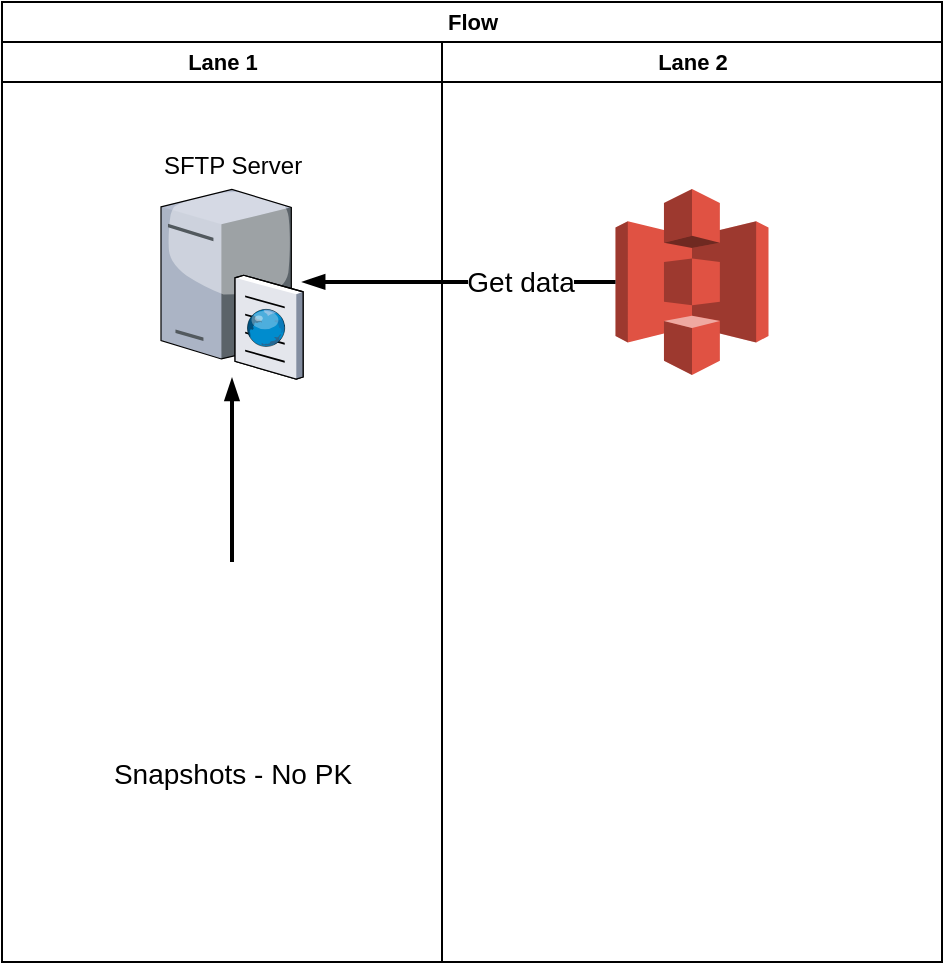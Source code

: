 <mxfile version="22.0.0" type="github">
  <diagram name="Page-1" id="vFom2sFvnGlJ9YDOtuyZ">
    <mxGraphModel dx="1114" dy="1515" grid="1" gridSize="10" guides="1" tooltips="1" connect="1" arrows="1" fold="1" page="1" pageScale="1" pageWidth="1100" pageHeight="850" math="0" shadow="0">
      <root>
        <mxCell id="0" />
        <mxCell id="1" parent="0" />
        <mxCell id="Qt0WK-eHVeaTXEjhiPyu-41" value="Flow" style="swimlane;childLayout=stackLayout;resizeParent=1;resizeParentMax=0;startSize=20;html=1;fontFamily=Helvetica;fontSize=11;fontColor=default;" vertex="1" parent="1">
          <mxGeometry x="200" y="-810" width="470" height="480" as="geometry" />
        </mxCell>
        <mxCell id="Qt0WK-eHVeaTXEjhiPyu-42" value="Lane 1" style="swimlane;startSize=20;html=1;fontFamily=Helvetica;fontSize=11;fontColor=default;" vertex="1" parent="Qt0WK-eHVeaTXEjhiPyu-41">
          <mxGeometry y="20" width="220" height="460" as="geometry" />
        </mxCell>
        <mxCell id="Qt0WK-eHVeaTXEjhiPyu-21" value="Snapshots - No PK" style="shape=image;html=1;verticalAlign=top;verticalLabelPosition=bottom;labelBackgroundColor=#ffffff;imageAspect=0;aspect=fixed;image=https://cdn3.iconfinder.com/data/icons/cad-database-presentation-spreadsheet-vector-fil-2/512/19-128.png;fontSize=14;" vertex="1" parent="Qt0WK-eHVeaTXEjhiPyu-42">
          <mxGeometry x="69.75" y="260" width="90.5" height="90.5" as="geometry" />
        </mxCell>
        <mxCell id="Qt0WK-eHVeaTXEjhiPyu-24" value="SFTP Server" style="verticalLabelPosition=top;sketch=0;aspect=fixed;html=1;verticalAlign=bottom;strokeColor=none;align=center;outlineConnect=0;shape=mxgraph.citrix.ftp_server;labelPosition=center;" vertex="1" parent="Qt0WK-eHVeaTXEjhiPyu-42">
          <mxGeometry x="79.5" y="71.45" width="71" height="97" as="geometry" />
        </mxCell>
        <mxCell id="Qt0WK-eHVeaTXEjhiPyu-26" style="edgeStyle=orthogonalEdgeStyle;rounded=0;orthogonalLoop=1;jettySize=auto;html=1;strokeWidth=2;endArrow=blockThin;endFill=1;exitX=0.5;exitY=0;exitDx=0;exitDy=0;" edge="1" parent="Qt0WK-eHVeaTXEjhiPyu-42" source="Qt0WK-eHVeaTXEjhiPyu-21" target="Qt0WK-eHVeaTXEjhiPyu-24">
          <mxGeometry relative="1" as="geometry">
            <mxPoint x="-60" y="-130" as="sourcePoint" />
          </mxGeometry>
        </mxCell>
        <mxCell id="Qt0WK-eHVeaTXEjhiPyu-43" value="Lane 2" style="swimlane;startSize=20;html=1;fontFamily=Helvetica;fontSize=11;fontColor=default;" vertex="1" parent="Qt0WK-eHVeaTXEjhiPyu-41">
          <mxGeometry x="220" y="20" width="250" height="460" as="geometry" />
        </mxCell>
        <mxCell id="Qt0WK-eHVeaTXEjhiPyu-23" value="" style="outlineConnect=0;dashed=0;verticalLabelPosition=bottom;verticalAlign=top;align=center;html=1;shape=mxgraph.aws3.s3;fillColor=#E05243;gradientColor=none;" vertex="1" parent="Qt0WK-eHVeaTXEjhiPyu-43">
          <mxGeometry x="86.75" y="73.45" width="76.5" height="93" as="geometry" />
        </mxCell>
        <mxCell id="Qt0WK-eHVeaTXEjhiPyu-39" style="edgeStyle=orthogonalEdgeStyle;rounded=0;orthogonalLoop=1;jettySize=auto;html=1;strokeWidth=2;endArrow=blockThin;endFill=1;" edge="1" parent="Qt0WK-eHVeaTXEjhiPyu-41" source="Qt0WK-eHVeaTXEjhiPyu-23" target="Qt0WK-eHVeaTXEjhiPyu-24">
          <mxGeometry relative="1" as="geometry" />
        </mxCell>
        <mxCell id="Qt0WK-eHVeaTXEjhiPyu-40" value="Get data" style="edgeLabel;html=1;align=center;verticalAlign=middle;resizable=0;points=[];fontSize=14;" vertex="1" connectable="0" parent="Qt0WK-eHVeaTXEjhiPyu-39">
          <mxGeometry x="-0.074" y="2" relative="1" as="geometry">
            <mxPoint x="24" y="-2" as="offset" />
          </mxGeometry>
        </mxCell>
      </root>
    </mxGraphModel>
  </diagram>
</mxfile>
